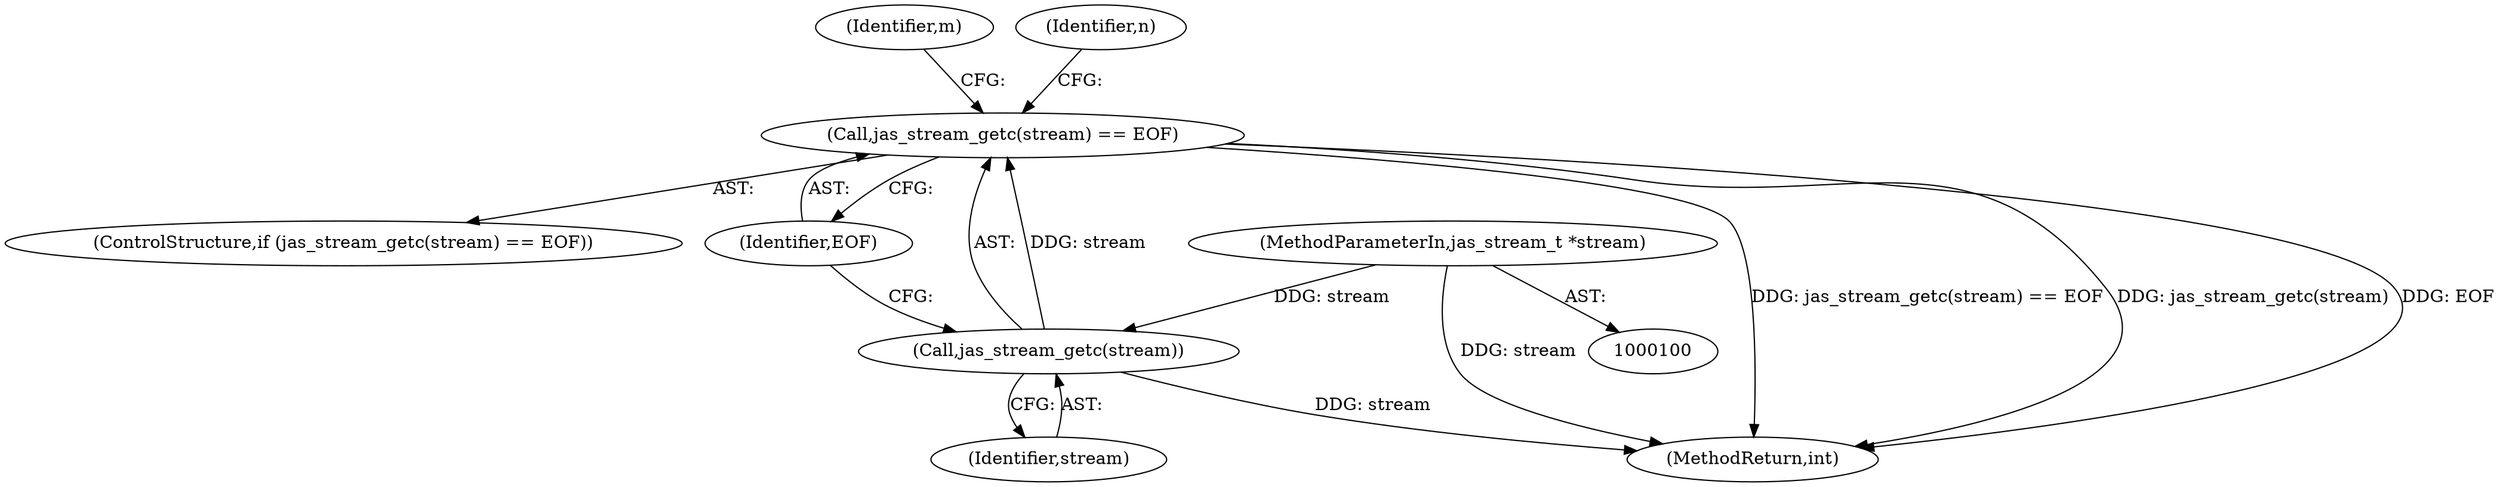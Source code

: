 digraph "0_jasper_634ce8e8a5accc0fa05dd2c20d42b4749d4b2735_0@API" {
"1000126" [label="(Call,jas_stream_getc(stream) == EOF)"];
"1000127" [label="(Call,jas_stream_getc(stream))"];
"1000101" [label="(MethodParameterIn,jas_stream_t *stream)"];
"1000128" [label="(Identifier,stream)"];
"1000125" [label="(ControlStructure,if (jas_stream_getc(stream) == EOF))"];
"1000101" [label="(MethodParameterIn,jas_stream_t *stream)"];
"1000123" [label="(Identifier,m)"];
"1000133" [label="(Identifier,n)"];
"1000129" [label="(Identifier,EOF)"];
"1000126" [label="(Call,jas_stream_getc(stream) == EOF)"];
"1000137" [label="(MethodReturn,int)"];
"1000127" [label="(Call,jas_stream_getc(stream))"];
"1000126" -> "1000125"  [label="AST: "];
"1000126" -> "1000129"  [label="CFG: "];
"1000127" -> "1000126"  [label="AST: "];
"1000129" -> "1000126"  [label="AST: "];
"1000133" -> "1000126"  [label="CFG: "];
"1000123" -> "1000126"  [label="CFG: "];
"1000126" -> "1000137"  [label="DDG: jas_stream_getc(stream) == EOF"];
"1000126" -> "1000137"  [label="DDG: jas_stream_getc(stream)"];
"1000126" -> "1000137"  [label="DDG: EOF"];
"1000127" -> "1000126"  [label="DDG: stream"];
"1000127" -> "1000128"  [label="CFG: "];
"1000128" -> "1000127"  [label="AST: "];
"1000129" -> "1000127"  [label="CFG: "];
"1000127" -> "1000137"  [label="DDG: stream"];
"1000101" -> "1000127"  [label="DDG: stream"];
"1000101" -> "1000100"  [label="AST: "];
"1000101" -> "1000137"  [label="DDG: stream"];
}
